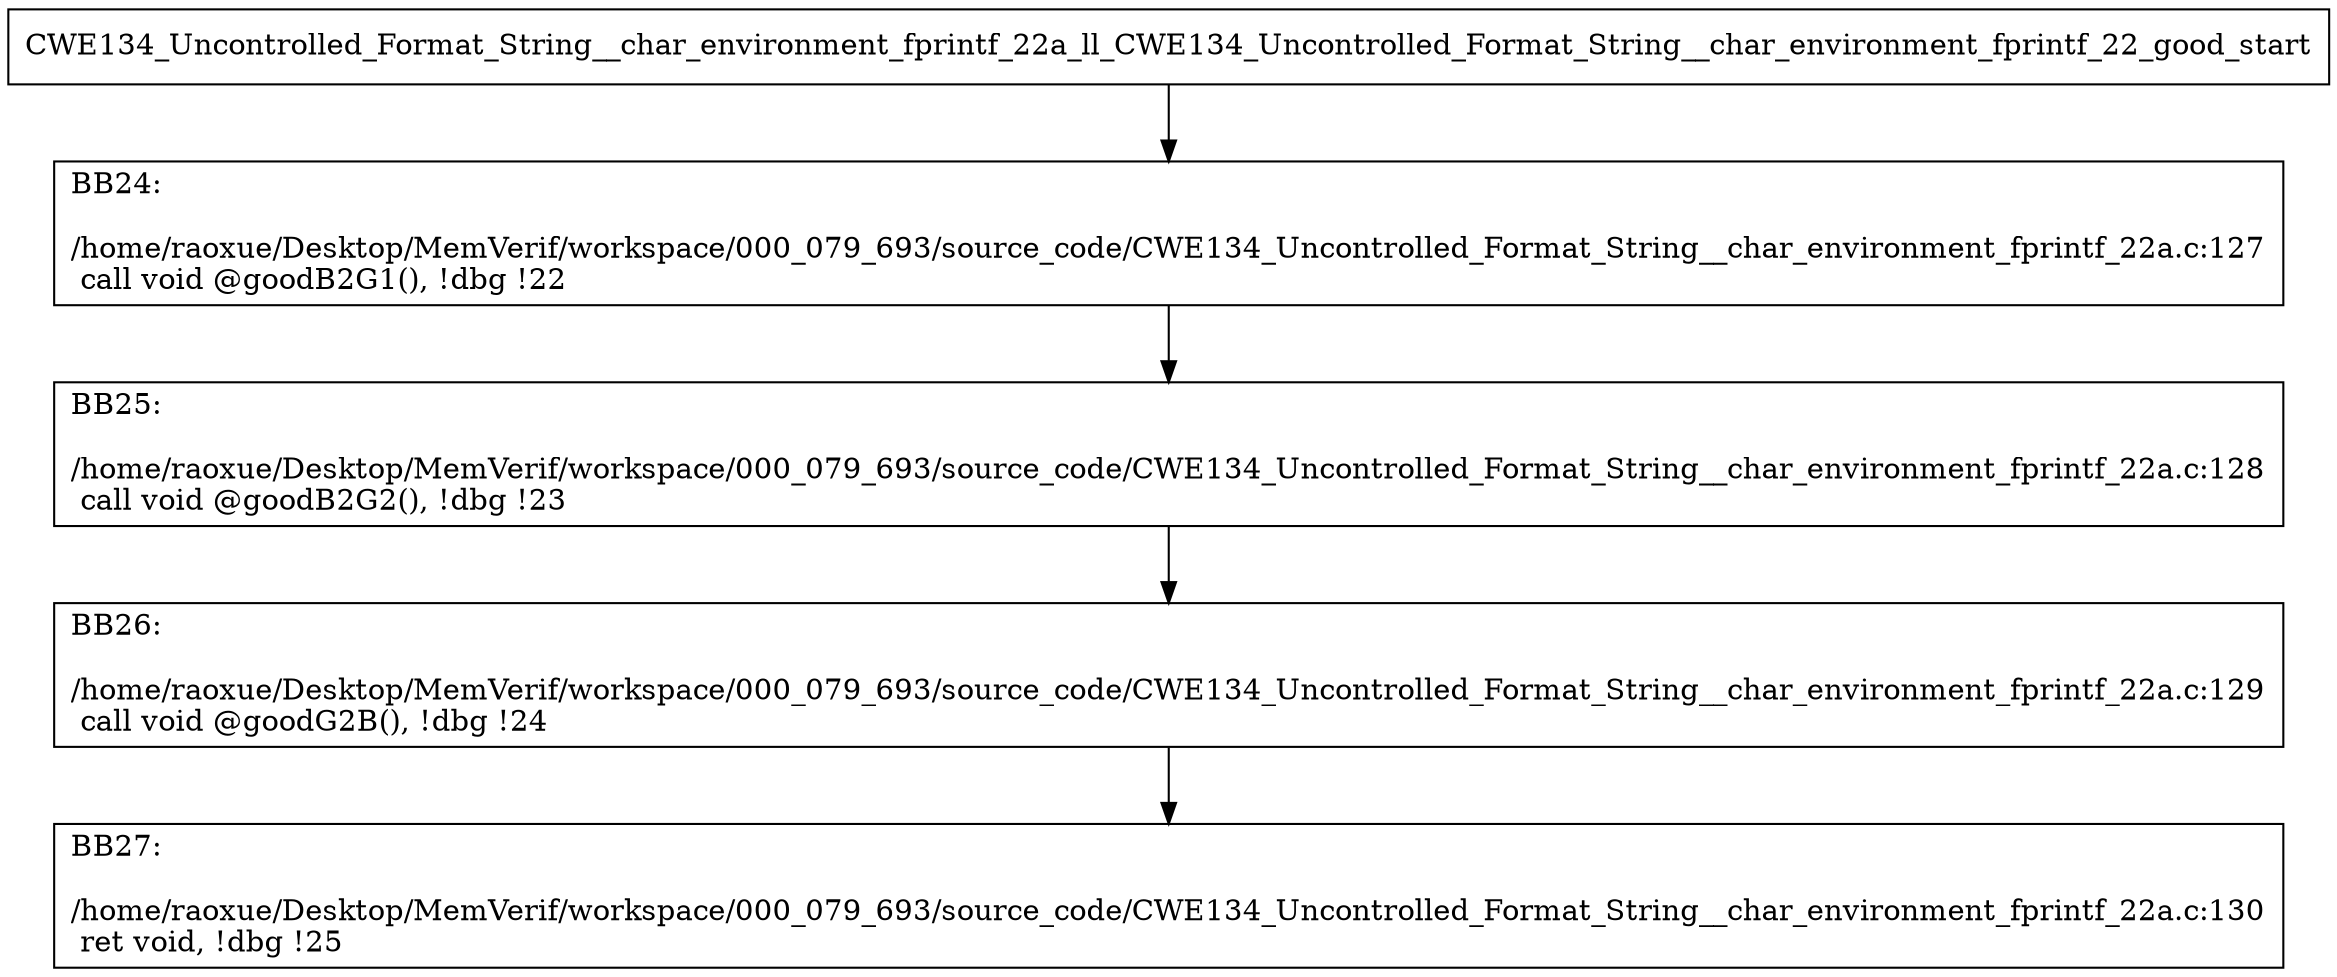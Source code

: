 digraph "CFG for'CWE134_Uncontrolled_Format_String__char_environment_fprintf_22a_ll_CWE134_Uncontrolled_Format_String__char_environment_fprintf_22_good' function" {
	BBCWE134_Uncontrolled_Format_String__char_environment_fprintf_22a_ll_CWE134_Uncontrolled_Format_String__char_environment_fprintf_22_good_start[shape=record,label="{CWE134_Uncontrolled_Format_String__char_environment_fprintf_22a_ll_CWE134_Uncontrolled_Format_String__char_environment_fprintf_22_good_start}"];
	BBCWE134_Uncontrolled_Format_String__char_environment_fprintf_22a_ll_CWE134_Uncontrolled_Format_String__char_environment_fprintf_22_good_start-> CWE134_Uncontrolled_Format_String__char_environment_fprintf_22a_ll_CWE134_Uncontrolled_Format_String__char_environment_fprintf_22_goodBB24;
	CWE134_Uncontrolled_Format_String__char_environment_fprintf_22a_ll_CWE134_Uncontrolled_Format_String__char_environment_fprintf_22_goodBB24 [shape=record, label="{BB24:\l\l/home/raoxue/Desktop/MemVerif/workspace/000_079_693/source_code/CWE134_Uncontrolled_Format_String__char_environment_fprintf_22a.c:127\l
  call void @goodB2G1(), !dbg !22\l
}"];
	CWE134_Uncontrolled_Format_String__char_environment_fprintf_22a_ll_CWE134_Uncontrolled_Format_String__char_environment_fprintf_22_goodBB24-> CWE134_Uncontrolled_Format_String__char_environment_fprintf_22a_ll_CWE134_Uncontrolled_Format_String__char_environment_fprintf_22_goodBB25;
	CWE134_Uncontrolled_Format_String__char_environment_fprintf_22a_ll_CWE134_Uncontrolled_Format_String__char_environment_fprintf_22_goodBB25 [shape=record, label="{BB25:\l\l/home/raoxue/Desktop/MemVerif/workspace/000_079_693/source_code/CWE134_Uncontrolled_Format_String__char_environment_fprintf_22a.c:128\l
  call void @goodB2G2(), !dbg !23\l
}"];
	CWE134_Uncontrolled_Format_String__char_environment_fprintf_22a_ll_CWE134_Uncontrolled_Format_String__char_environment_fprintf_22_goodBB25-> CWE134_Uncontrolled_Format_String__char_environment_fprintf_22a_ll_CWE134_Uncontrolled_Format_String__char_environment_fprintf_22_goodBB26;
	CWE134_Uncontrolled_Format_String__char_environment_fprintf_22a_ll_CWE134_Uncontrolled_Format_String__char_environment_fprintf_22_goodBB26 [shape=record, label="{BB26:\l\l/home/raoxue/Desktop/MemVerif/workspace/000_079_693/source_code/CWE134_Uncontrolled_Format_String__char_environment_fprintf_22a.c:129\l
  call void @goodG2B(), !dbg !24\l
}"];
	CWE134_Uncontrolled_Format_String__char_environment_fprintf_22a_ll_CWE134_Uncontrolled_Format_String__char_environment_fprintf_22_goodBB26-> CWE134_Uncontrolled_Format_String__char_environment_fprintf_22a_ll_CWE134_Uncontrolled_Format_String__char_environment_fprintf_22_goodBB27;
	CWE134_Uncontrolled_Format_String__char_environment_fprintf_22a_ll_CWE134_Uncontrolled_Format_String__char_environment_fprintf_22_goodBB27 [shape=record, label="{BB27:\l\l/home/raoxue/Desktop/MemVerif/workspace/000_079_693/source_code/CWE134_Uncontrolled_Format_String__char_environment_fprintf_22a.c:130\l
  ret void, !dbg !25\l
}"];
}

